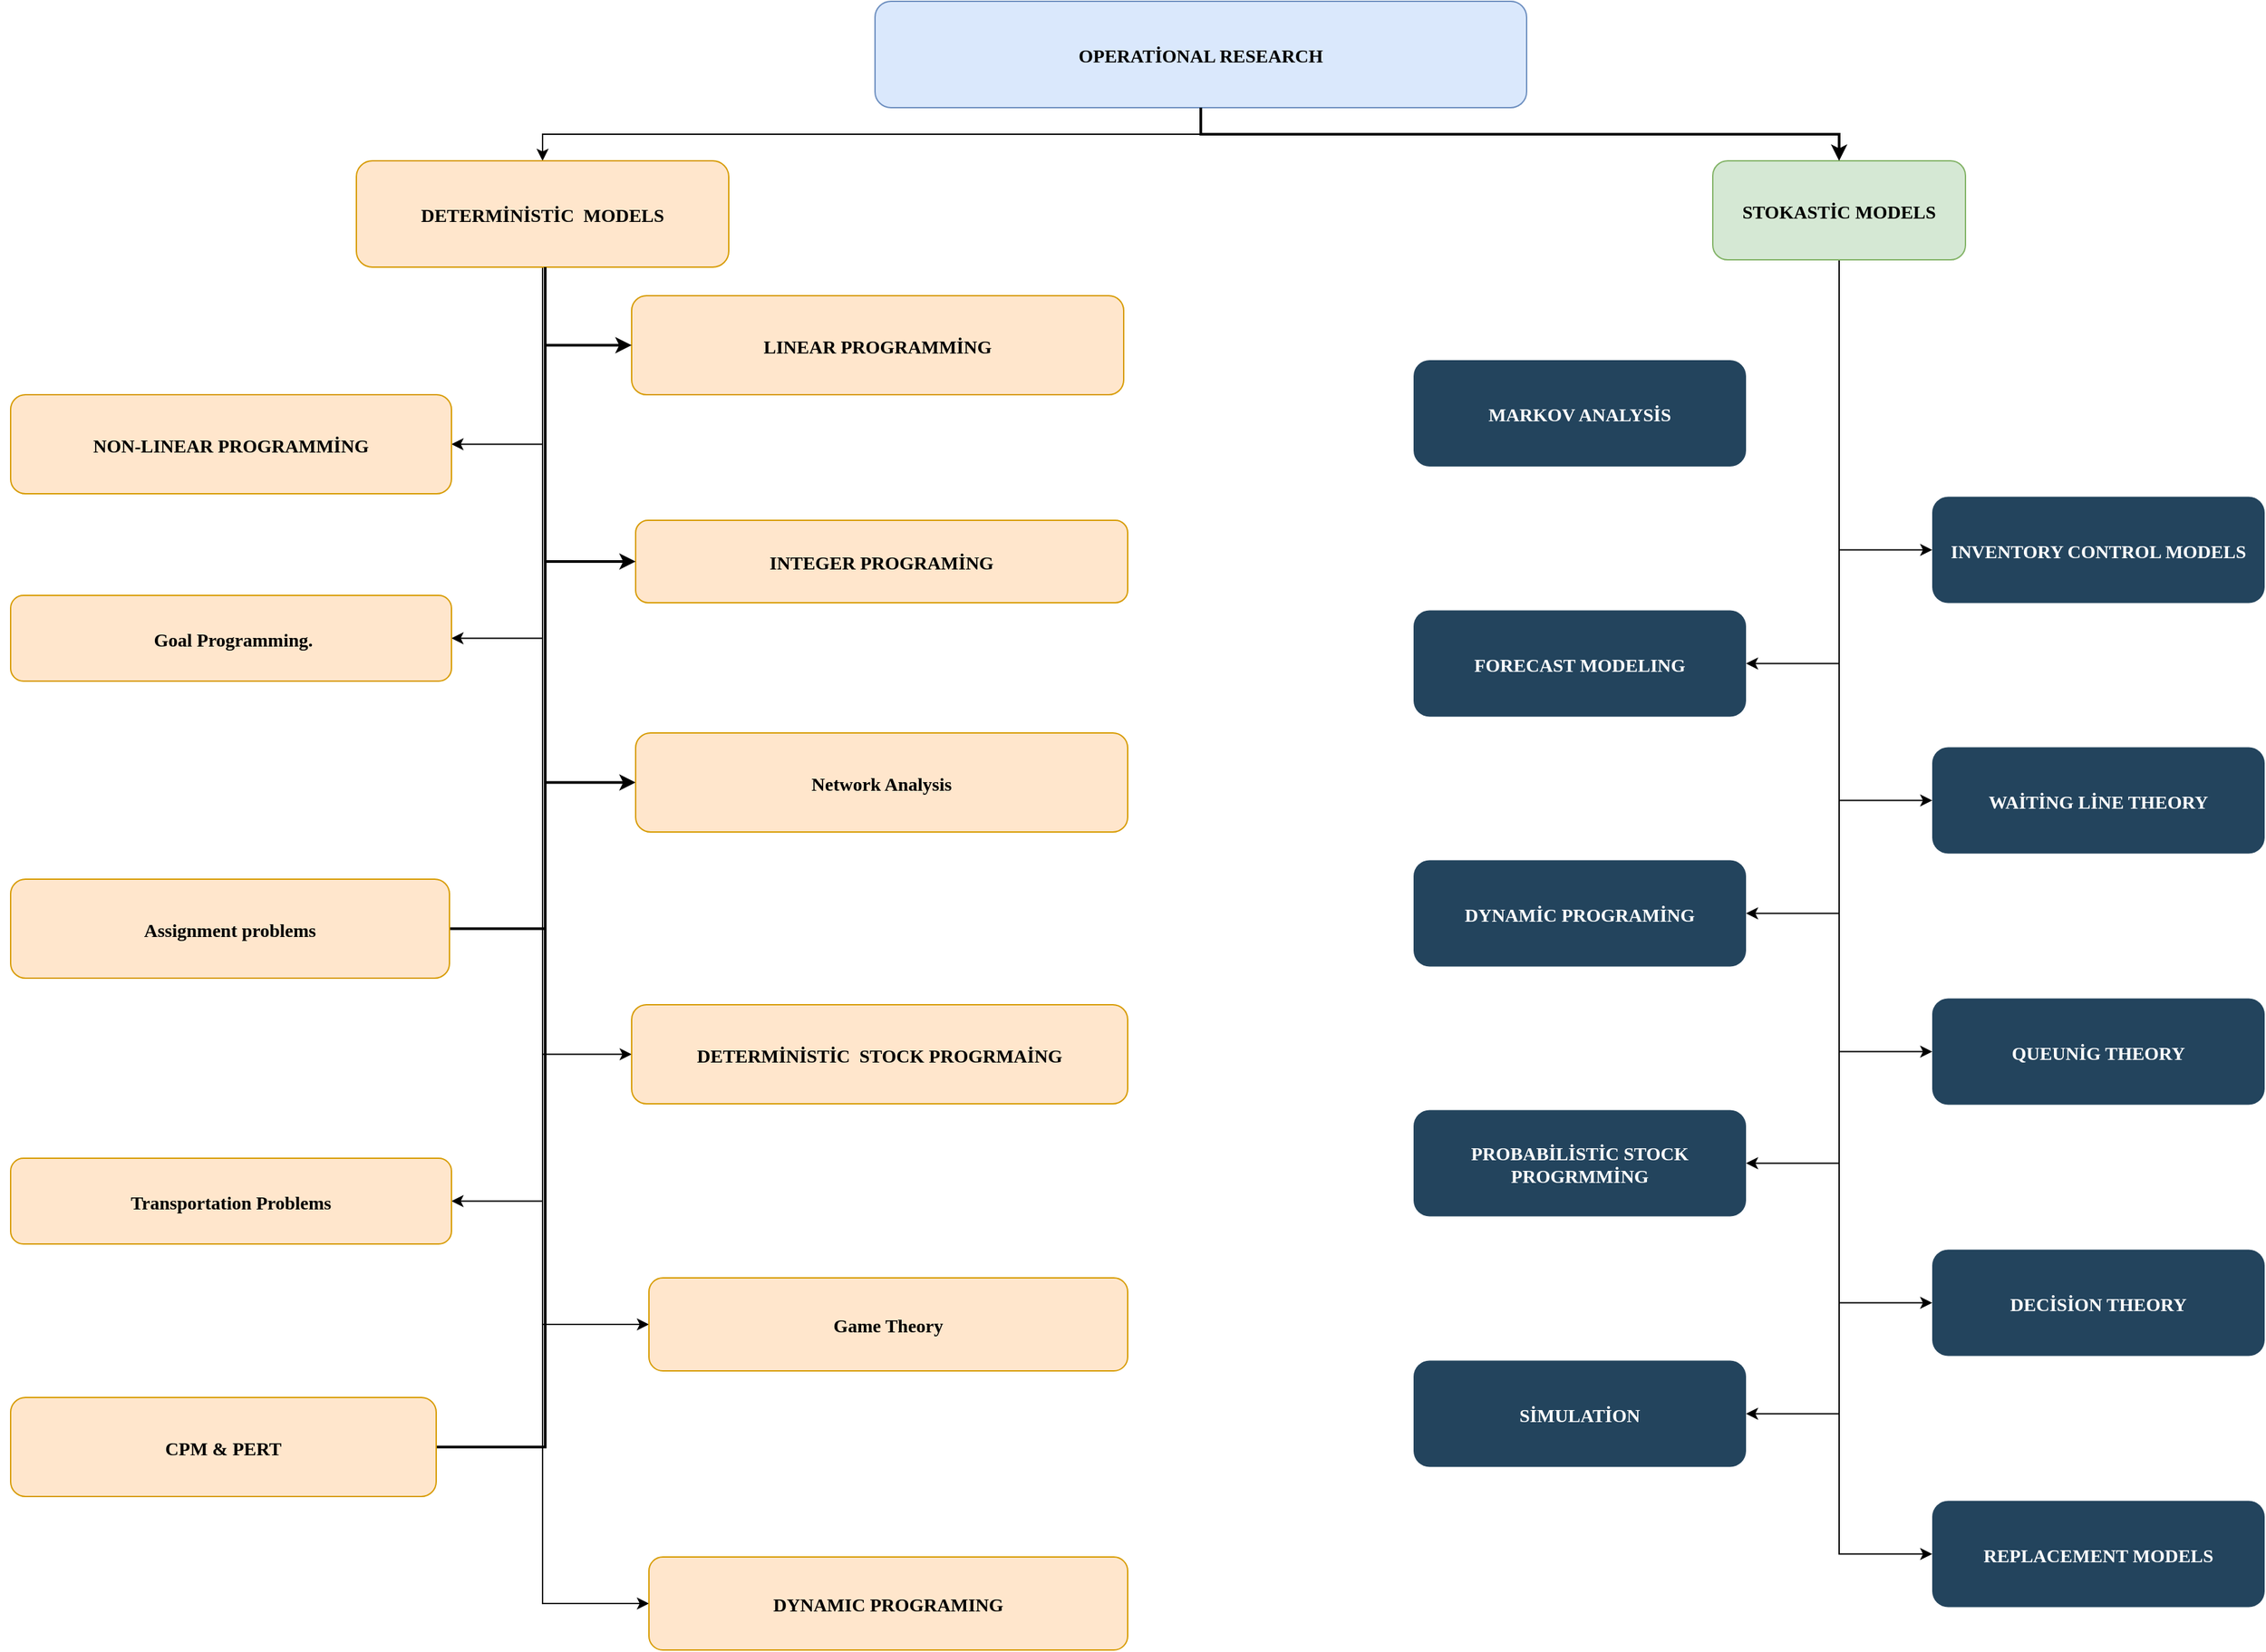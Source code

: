 <mxfile version="14.5.1" type="github">
  <diagram name="Page-1" id="2c0d36ab-eaac-3732-788b-9136903baeff">
    <mxGraphModel dx="4948.5" dy="1370" grid="1" gridSize="10" guides="1" tooltips="1" connect="1" arrows="1" fold="1" page="1" pageScale="1.5" pageWidth="1169" pageHeight="827" background="#ffffff" math="0" shadow="0">
      <root>
        <mxCell id="0" />
        <mxCell id="1" parent="0" />
        <mxCell id="AwnUMh-idNqtooCouony-77" style="edgeStyle=orthogonalEdgeStyle;rounded=0;orthogonalLoop=1;jettySize=auto;html=1;exitX=0.5;exitY=1;exitDx=0;exitDy=0;entryX=0.5;entryY=0;entryDx=0;entryDy=0;" edge="1" parent="1" source="2" target="13">
          <mxGeometry relative="1" as="geometry" />
        </mxCell>
        <mxCell id="2" value="OPERATİONAL RESEARCH" style="rounded=1;fillColor=#dae8fc;strokeColor=#6c8ebf;fontStyle=1;fontFamily=Tahoma;fontSize=14" parent="1" vertex="1">
          <mxGeometry x="-1050" width="490" height="80" as="geometry" />
        </mxCell>
        <mxCell id="5j10Y5V2l-aJsNf5mWyc-161" style="edgeStyle=orthogonalEdgeStyle;rounded=0;orthogonalLoop=1;jettySize=auto;html=1;exitX=0.5;exitY=1;exitDx=0;exitDy=0;entryX=1;entryY=0.5;entryDx=0;entryDy=0;" parent="1" source="4" target="5j10Y5V2l-aJsNf5mWyc-157" edge="1">
          <mxGeometry relative="1" as="geometry">
            <mxPoint x="-343" y="265" as="sourcePoint" />
          </mxGeometry>
        </mxCell>
        <mxCell id="5j10Y5V2l-aJsNf5mWyc-162" style="edgeStyle=orthogonalEdgeStyle;rounded=0;orthogonalLoop=1;jettySize=auto;html=1;exitX=0.5;exitY=1;exitDx=0;exitDy=0;entryX=1;entryY=0.5;entryDx=0;entryDy=0;" parent="1" source="4" target="5j10Y5V2l-aJsNf5mWyc-128" edge="1">
          <mxGeometry relative="1" as="geometry">
            <mxPoint x="-343" y="265" as="sourcePoint" />
          </mxGeometry>
        </mxCell>
        <mxCell id="5j10Y5V2l-aJsNf5mWyc-165" style="edgeStyle=orthogonalEdgeStyle;rounded=0;orthogonalLoop=1;jettySize=auto;html=1;exitX=0.5;exitY=1;exitDx=0;exitDy=0;entryX=1;entryY=0.5;entryDx=0;entryDy=0;" parent="1" source="4" target="5j10Y5V2l-aJsNf5mWyc-151" edge="1">
          <mxGeometry relative="1" as="geometry">
            <mxPoint x="-343" y="265" as="sourcePoint" />
          </mxGeometry>
        </mxCell>
        <mxCell id="5j10Y5V2l-aJsNf5mWyc-167" style="edgeStyle=orthogonalEdgeStyle;rounded=0;orthogonalLoop=1;jettySize=auto;html=1;exitX=0.5;exitY=1;exitDx=0;exitDy=0;entryX=1;entryY=0.5;entryDx=0;entryDy=0;" parent="1" source="4" target="5j10Y5V2l-aJsNf5mWyc-123" edge="1">
          <mxGeometry relative="1" as="geometry">
            <mxPoint x="-343" y="265" as="sourcePoint" />
          </mxGeometry>
        </mxCell>
        <mxCell id="AwnUMh-idNqtooCouony-71" style="edgeStyle=orthogonalEdgeStyle;rounded=0;orthogonalLoop=1;jettySize=auto;html=1;exitX=0.5;exitY=1;exitDx=0;exitDy=0;entryX=0;entryY=0.5;entryDx=0;entryDy=0;" edge="1" parent="1" source="4" target="5j10Y5V2l-aJsNf5mWyc-138">
          <mxGeometry relative="1" as="geometry" />
        </mxCell>
        <mxCell id="AwnUMh-idNqtooCouony-72" style="edgeStyle=orthogonalEdgeStyle;rounded=0;orthogonalLoop=1;jettySize=auto;html=1;exitX=0.5;exitY=1;exitDx=0;exitDy=0;entryX=0;entryY=0.5;entryDx=0;entryDy=0;" edge="1" parent="1" source="4" target="5j10Y5V2l-aJsNf5mWyc-127">
          <mxGeometry relative="1" as="geometry" />
        </mxCell>
        <mxCell id="AwnUMh-idNqtooCouony-73" style="edgeStyle=orthogonalEdgeStyle;rounded=0;orthogonalLoop=1;jettySize=auto;html=1;exitX=0.5;exitY=1;exitDx=0;exitDy=0;entryX=0;entryY=0.5;entryDx=0;entryDy=0;" edge="1" parent="1" source="4" target="5j10Y5V2l-aJsNf5mWyc-130">
          <mxGeometry relative="1" as="geometry" />
        </mxCell>
        <mxCell id="AwnUMh-idNqtooCouony-74" style="edgeStyle=orthogonalEdgeStyle;rounded=0;orthogonalLoop=1;jettySize=auto;html=1;exitX=0.5;exitY=1;exitDx=0;exitDy=0;entryX=0;entryY=0.5;entryDx=0;entryDy=0;" edge="1" parent="1" source="4" target="5j10Y5V2l-aJsNf5mWyc-125">
          <mxGeometry relative="1" as="geometry" />
        </mxCell>
        <mxCell id="AwnUMh-idNqtooCouony-75" style="edgeStyle=orthogonalEdgeStyle;rounded=0;orthogonalLoop=1;jettySize=auto;html=1;exitX=0.5;exitY=1;exitDx=0;exitDy=0;entryX=0;entryY=0.5;entryDx=0;entryDy=0;" edge="1" parent="1" source="4" target="5j10Y5V2l-aJsNf5mWyc-159">
          <mxGeometry relative="1" as="geometry" />
        </mxCell>
        <mxCell id="4" value="STOKASTİC MODELS" style="rounded=1;fillColor=#d5e8d4;strokeColor=#82b366;fontStyle=1;fontFamily=Tahoma;fontSize=14" parent="1" vertex="1">
          <mxGeometry x="-420" y="120" width="190" height="74.5" as="geometry" />
        </mxCell>
        <mxCell id="9" value="" style="edgeStyle=elbowEdgeStyle;elbow=vertical;strokeWidth=2;rounded=0" parent="1" source="2" target="4" edge="1">
          <mxGeometry x="-1123" y="215.5" width="100" height="100" as="geometry">
            <mxPoint x="-1123" y="315.5" as="sourcePoint" />
            <mxPoint x="-1023" y="215.5" as="targetPoint" />
          </mxGeometry>
        </mxCell>
        <mxCell id="5j10Y5V2l-aJsNf5mWyc-147" style="edgeStyle=orthogonalEdgeStyle;rounded=0;orthogonalLoop=1;jettySize=auto;html=1;exitX=0.5;exitY=1;exitDx=0;exitDy=0;entryX=1;entryY=0.5;entryDx=0;entryDy=0;" parent="1" source="13" target="5j10Y5V2l-aJsNf5mWyc-135" edge="1">
          <mxGeometry relative="1" as="geometry" />
        </mxCell>
        <mxCell id="5j10Y5V2l-aJsNf5mWyc-149" style="edgeStyle=orthogonalEdgeStyle;rounded=0;orthogonalLoop=1;jettySize=auto;html=1;exitX=0.5;exitY=1;exitDx=0;exitDy=0;entryX=1;entryY=0.5;entryDx=0;entryDy=0;" parent="1" source="13" target="5j10Y5V2l-aJsNf5mWyc-124" edge="1">
          <mxGeometry relative="1" as="geometry" />
        </mxCell>
        <mxCell id="5j10Y5V2l-aJsNf5mWyc-150" style="edgeStyle=orthogonalEdgeStyle;rounded=0;orthogonalLoop=1;jettySize=auto;html=1;exitX=0.5;exitY=1;exitDx=0;exitDy=0;entryX=1;entryY=0.5;entryDx=0;entryDy=0;" parent="1" source="13" target="5j10Y5V2l-aJsNf5mWyc-129" edge="1">
          <mxGeometry relative="1" as="geometry" />
        </mxCell>
        <mxCell id="5j10Y5V2l-aJsNf5mWyc-153" style="edgeStyle=orthogonalEdgeStyle;rounded=0;orthogonalLoop=1;jettySize=auto;html=1;exitX=0.5;exitY=1;exitDx=0;exitDy=0;entryX=0;entryY=0.5;entryDx=0;entryDy=0;" parent="1" source="13" target="5j10Y5V2l-aJsNf5mWyc-152" edge="1">
          <mxGeometry relative="1" as="geometry" />
        </mxCell>
        <mxCell id="5j10Y5V2l-aJsNf5mWyc-154" style="edgeStyle=orthogonalEdgeStyle;rounded=0;orthogonalLoop=1;jettySize=auto;html=1;exitX=0.5;exitY=1;exitDx=0;exitDy=0;entryX=0;entryY=0.5;entryDx=0;entryDy=0;" parent="1" source="13" target="5j10Y5V2l-aJsNf5mWyc-126" edge="1">
          <mxGeometry relative="1" as="geometry" />
        </mxCell>
        <mxCell id="5j10Y5V2l-aJsNf5mWyc-156" style="edgeStyle=orthogonalEdgeStyle;rounded=0;orthogonalLoop=1;jettySize=auto;html=1;exitX=0.5;exitY=1;exitDx=0;exitDy=0;entryX=0;entryY=0.5;entryDx=0;entryDy=0;" parent="1" source="13" target="5j10Y5V2l-aJsNf5mWyc-155" edge="1">
          <mxGeometry relative="1" as="geometry" />
        </mxCell>
        <mxCell id="13" value="DETERMİNİSTİC  MODELS" style="rounded=1;fillColor=#ffe6cc;strokeColor=#d79b00;fontStyle=1;fontFamily=Tahoma;fontSize=14" parent="1" vertex="1">
          <mxGeometry x="-1440" y="120" width="280" height="80" as="geometry" />
        </mxCell>
        <mxCell id="16" value="LINEAR PROGRAMMİNG" style="rounded=1;fillColor=#ffe6cc;strokeColor=#d79b00;fontStyle=1;fontFamily=Tahoma;fontSize=14" parent="1" vertex="1">
          <mxGeometry x="-1233" y="221.5" width="370" height="74.5" as="geometry" />
        </mxCell>
        <mxCell id="17" value="INTEGER PROGRAMİNG" style="rounded=1;fillColor=#ffe6cc;strokeColor=#d79b00;fontStyle=1;fontFamily=Tahoma;fontSize=14" parent="1" vertex="1">
          <mxGeometry x="-1230" y="390.5" width="370" height="62" as="geometry" />
        </mxCell>
        <mxCell id="64" value="" style="edgeStyle=elbowEdgeStyle;elbow=horizontal;strokeWidth=2;rounded=0" parent="1" source="13" target="16" edge="1">
          <mxGeometry x="-1523" y="-104" width="100" height="100" as="geometry">
            <mxPoint x="-1523" y="-4" as="sourcePoint" />
            <mxPoint x="-1423" y="-104" as="targetPoint" />
            <Array as="points">
              <mxPoint x="-1298" y="196" />
            </Array>
          </mxGeometry>
        </mxCell>
        <mxCell id="65" value="" style="edgeStyle=elbowEdgeStyle;elbow=horizontal;strokeWidth=2;rounded=0;entryX=0;entryY=0.5;entryDx=0;entryDy=0;" parent="1" source="13" target="17" edge="1">
          <mxGeometry x="-1523" y="-104" width="100" height="100" as="geometry">
            <mxPoint x="-1523" y="-4" as="sourcePoint" />
            <mxPoint x="-1270" y="379.5" as="targetPoint" />
            <Array as="points">
              <mxPoint x="-1298" y="410.5" />
            </Array>
          </mxGeometry>
        </mxCell>
        <mxCell id="66" value="" style="edgeStyle=elbowEdgeStyle;elbow=horizontal;strokeWidth=2;rounded=0;entryX=0;entryY=0.5;entryDx=0;entryDy=0;" parent="1" source="13" target="5j10Y5V2l-aJsNf5mWyc-137" edge="1">
          <mxGeometry x="-1523" y="-104" width="100" height="100" as="geometry">
            <mxPoint x="-1523" y="-4" as="sourcePoint" />
            <mxPoint x="-1263" y="470.5" as="targetPoint" />
            <Array as="points">
              <mxPoint x="-1298" y="286" />
            </Array>
          </mxGeometry>
        </mxCell>
        <mxCell id="68" value="" style="edgeStyle=elbowEdgeStyle;elbow=horizontal;strokeWidth=2;rounded=0;entryX=0;entryY=0.5;entryDx=0;entryDy=0;" parent="1" source="13" target="5j10Y5V2l-aJsNf5mWyc-144" edge="1">
          <mxGeometry x="-1523" y="-104" width="100" height="100" as="geometry">
            <mxPoint x="-1523" y="-4" as="sourcePoint" />
            <mxPoint x="-1263" y="606" as="targetPoint" />
            <Array as="points">
              <mxPoint x="-1298" y="376" />
            </Array>
          </mxGeometry>
        </mxCell>
        <mxCell id="69" value="" style="edgeStyle=elbowEdgeStyle;elbow=horizontal;strokeWidth=2;rounded=0;entryX=0;entryY=0.5;entryDx=0;entryDy=0;" parent="1" source="13" target="5j10Y5V2l-aJsNf5mWyc-134" edge="1">
          <mxGeometry x="-1523" y="-104" width="100" height="100" as="geometry">
            <mxPoint x="-1523" y="-4" as="sourcePoint" />
            <mxPoint x="-1260" y="770.5" as="targetPoint" />
            <Array as="points">
              <mxPoint x="-1298" y="696.5" />
              <mxPoint x="-1298" y="426" />
            </Array>
          </mxGeometry>
        </mxCell>
        <mxCell id="5j10Y5V2l-aJsNf5mWyc-123" value="SİMULATİON" style="rounded=1;fillColor=#23445D;gradientColor=none;strokeColor=none;fontColor=#FFFFFF;fontStyle=1;fontFamily=Tahoma;fontSize=14" parent="1" vertex="1">
          <mxGeometry x="-645" y="1022.75" width="250" height="80" as="geometry" />
        </mxCell>
        <mxCell id="5j10Y5V2l-aJsNf5mWyc-124" value=" Goal Programming." style="rounded=1;fillColor=#ffe6cc;strokeColor=#d79b00;fontStyle=1;fontFamily=Tahoma;fontSize=14" parent="1" vertex="1">
          <mxGeometry x="-1700" y="447" width="331.5" height="64.5" as="geometry" />
        </mxCell>
        <mxCell id="5j10Y5V2l-aJsNf5mWyc-125" value="DECİSİON THEORY" style="rounded=1;fillColor=#23445D;gradientColor=none;strokeColor=none;fontColor=#FFFFFF;fontStyle=1;fontFamily=Tahoma;fontSize=14" parent="1" vertex="1">
          <mxGeometry x="-255" y="939.25" width="250" height="80" as="geometry" />
        </mxCell>
        <mxCell id="5j10Y5V2l-aJsNf5mWyc-126" value="Game Theory" style="rounded=1;fillColor=#ffe6cc;strokeColor=#d79b00;fontStyle=1;fontFamily=Tahoma;fontSize=14" parent="1" vertex="1">
          <mxGeometry x="-1220" y="960.5" width="360" height="70" as="geometry" />
        </mxCell>
        <mxCell id="5j10Y5V2l-aJsNf5mWyc-127" value="WAİTİNG LİNE THEORY" style="rounded=1;fillColor=#23445D;gradientColor=none;strokeColor=none;fontColor=#FFFFFF;fontStyle=1;fontFamily=Tahoma;fontSize=14" parent="1" vertex="1">
          <mxGeometry x="-255" y="561.25" width="250" height="80" as="geometry" />
        </mxCell>
        <mxCell id="5j10Y5V2l-aJsNf5mWyc-128" value="DYNAMİC PROGRAMİNG" style="rounded=1;fillColor=#23445D;gradientColor=none;strokeColor=none;fontColor=#FFFFFF;fontStyle=1;fontFamily=Tahoma;fontSize=14" parent="1" vertex="1">
          <mxGeometry x="-645" y="646.25" width="250" height="80" as="geometry" />
        </mxCell>
        <mxCell id="5j10Y5V2l-aJsNf5mWyc-129" value="Transportation Problems" style="rounded=1;fillColor=#ffe6cc;strokeColor=#d79b00;fontStyle=1;fontFamily=Tahoma;fontSize=14" parent="1" vertex="1">
          <mxGeometry x="-1700" y="870.5" width="331.5" height="64.5" as="geometry" />
        </mxCell>
        <mxCell id="5j10Y5V2l-aJsNf5mWyc-130" value="QUEUNİG THEORY" style="rounded=1;fillColor=#23445D;gradientColor=none;strokeColor=none;fontColor=#FFFFFF;fontStyle=1;fontFamily=Tahoma;fontSize=14" parent="1" vertex="1">
          <mxGeometry x="-255" y="750.25" width="250" height="80" as="geometry" />
        </mxCell>
        <mxCell id="5j10Y5V2l-aJsNf5mWyc-134" value="Assignment problems" style="rounded=1;fillColor=#ffe6cc;strokeColor=#d79b00;fontStyle=1;fontFamily=Tahoma;fontSize=14" parent="1" vertex="1">
          <mxGeometry x="-1700" y="660.5" width="330" height="74.5" as="geometry" />
        </mxCell>
        <mxCell id="5j10Y5V2l-aJsNf5mWyc-135" value="NON-LINEAR PROGRAMMİNG" style="rounded=1;fillColor=#ffe6cc;strokeColor=#d79b00;fontStyle=1;fontFamily=Tahoma;fontSize=14" parent="1" vertex="1">
          <mxGeometry x="-1700" y="296" width="331.5" height="74.5" as="geometry" />
        </mxCell>
        <mxCell id="5j10Y5V2l-aJsNf5mWyc-137" value="Network Analysis" style="rounded=1;fillColor=#ffe6cc;strokeColor=#d79b00;fontStyle=1;fontFamily=Tahoma;fontSize=14" parent="1" vertex="1">
          <mxGeometry x="-1230" y="550.5" width="370" height="74.5" as="geometry" />
        </mxCell>
        <mxCell id="5j10Y5V2l-aJsNf5mWyc-138" value="INVENTORY CONTROL MODELS" style="rounded=1;fillColor=#23445D;gradientColor=none;strokeColor=none;fontColor=#FFFFFF;fontStyle=1;fontFamily=Tahoma;fontSize=14" parent="1" vertex="1">
          <mxGeometry x="-255" y="372.75" width="250" height="80" as="geometry" />
        </mxCell>
        <mxCell id="5j10Y5V2l-aJsNf5mWyc-139" value="MARKOV ANALYSİS" style="rounded=1;fillColor=#23445D;gradientColor=none;strokeColor=none;fontColor=#FFFFFF;fontStyle=1;fontFamily=Tahoma;fontSize=14" parent="1" vertex="1">
          <mxGeometry x="-645" y="270" width="250" height="80" as="geometry" />
        </mxCell>
        <mxCell id="5j10Y5V2l-aJsNf5mWyc-144" value="CPM &amp; PERT" style="rounded=1;fillColor=#ffe6cc;strokeColor=#d79b00;fontStyle=1;fontFamily=Tahoma;fontSize=14" parent="1" vertex="1">
          <mxGeometry x="-1700" y="1050.5" width="320" height="74.5" as="geometry" />
        </mxCell>
        <mxCell id="5j10Y5V2l-aJsNf5mWyc-151" value="PROBABİLİSTİC STOCK&#xa;PROGRMMİNG" style="rounded=1;fillColor=#23445D;gradientColor=none;strokeColor=none;fontColor=#FFFFFF;fontStyle=1;fontFamily=Tahoma;fontSize=14" parent="1" vertex="1">
          <mxGeometry x="-645" y="834.25" width="250" height="80" as="geometry" />
        </mxCell>
        <mxCell id="5j10Y5V2l-aJsNf5mWyc-152" value="DETERMİNİSTİC  STOCK PROGRMAİNG" style="rounded=1;fillColor=#ffe6cc;strokeColor=#d79b00;fontStyle=1;fontFamily=Tahoma;fontSize=14" parent="1" vertex="1">
          <mxGeometry x="-1233" y="755" width="373" height="74.5" as="geometry" />
        </mxCell>
        <mxCell id="5j10Y5V2l-aJsNf5mWyc-155" value="DYNAMIC PROGRAMING" style="rounded=1;fillColor=#ffe6cc;strokeColor=#d79b00;fontStyle=1;fontFamily=Tahoma;fontSize=14" parent="1" vertex="1">
          <mxGeometry x="-1220" y="1170.5" width="360" height="70" as="geometry" />
        </mxCell>
        <mxCell id="5j10Y5V2l-aJsNf5mWyc-157" value="FORECAST MODELING" style="rounded=1;fillColor=#23445D;gradientColor=none;strokeColor=none;fontColor=#FFFFFF;fontStyle=1;fontFamily=Tahoma;fontSize=14" parent="1" vertex="1">
          <mxGeometry x="-645" y="458.25" width="250" height="80" as="geometry" />
        </mxCell>
        <mxCell id="5j10Y5V2l-aJsNf5mWyc-159" value="REPLACEMENT MODELS" style="rounded=1;fillColor=#23445D;gradientColor=none;strokeColor=none;fontColor=#FFFFFF;fontStyle=1;fontFamily=Tahoma;fontSize=14" parent="1" vertex="1">
          <mxGeometry x="-255" y="1128.25" width="250" height="80" as="geometry" />
        </mxCell>
      </root>
    </mxGraphModel>
  </diagram>
</mxfile>
